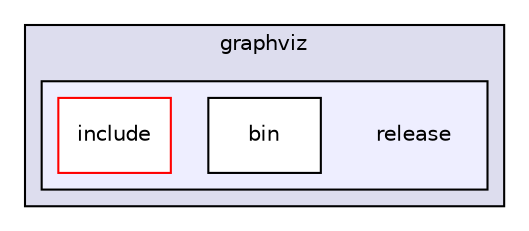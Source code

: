 digraph "graphviz/release" {
  bgcolor=transparent;
  compound=true
  node [ fontsize="10", fontname="Helvetica"];
  edge [ labelfontsize="10", labelfontname="Helvetica"];
  subgraph clusterdir_72defd721fbf6d31de62e1e0701bda09 {
    graph [ bgcolor="#ddddee", pencolor="black", label="graphviz" fontname="Helvetica", fontsize="10", URL="dir_72defd721fbf6d31de62e1e0701bda09.html"]
  subgraph clusterdir_e85644315a154f93634e293902bffa37 {
    graph [ bgcolor="#eeeeff", pencolor="black", label="" URL="dir_e85644315a154f93634e293902bffa37.html"];
    dir_e85644315a154f93634e293902bffa37 [shape=plaintext label="release"];
    dir_fc70377d7f0de6c2691cb7214fc3139a [shape=box label="bin" color="black" fillcolor="white" style="filled" URL="dir_fc70377d7f0de6c2691cb7214fc3139a.html"];
    dir_81270d96de8404f802c2fb5a2b6465a2 [shape=box label="include" color="red" fillcolor="white" style="filled" URL="dir_81270d96de8404f802c2fb5a2b6465a2.html"];
  }
  }
}
